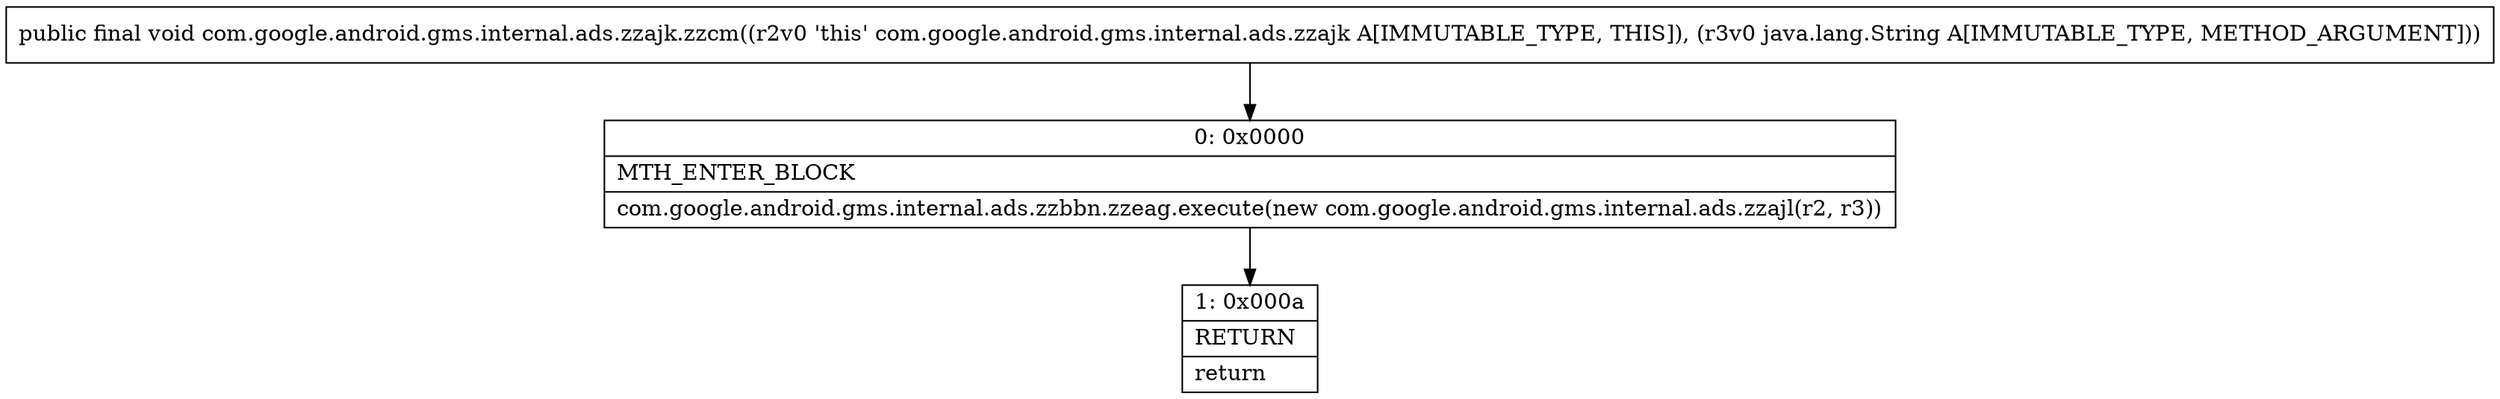 digraph "CFG forcom.google.android.gms.internal.ads.zzajk.zzcm(Ljava\/lang\/String;)V" {
Node_0 [shape=record,label="{0\:\ 0x0000|MTH_ENTER_BLOCK\l|com.google.android.gms.internal.ads.zzbbn.zzeag.execute(new com.google.android.gms.internal.ads.zzajl(r2, r3))\l}"];
Node_1 [shape=record,label="{1\:\ 0x000a|RETURN\l|return\l}"];
MethodNode[shape=record,label="{public final void com.google.android.gms.internal.ads.zzajk.zzcm((r2v0 'this' com.google.android.gms.internal.ads.zzajk A[IMMUTABLE_TYPE, THIS]), (r3v0 java.lang.String A[IMMUTABLE_TYPE, METHOD_ARGUMENT])) }"];
MethodNode -> Node_0;
Node_0 -> Node_1;
}

